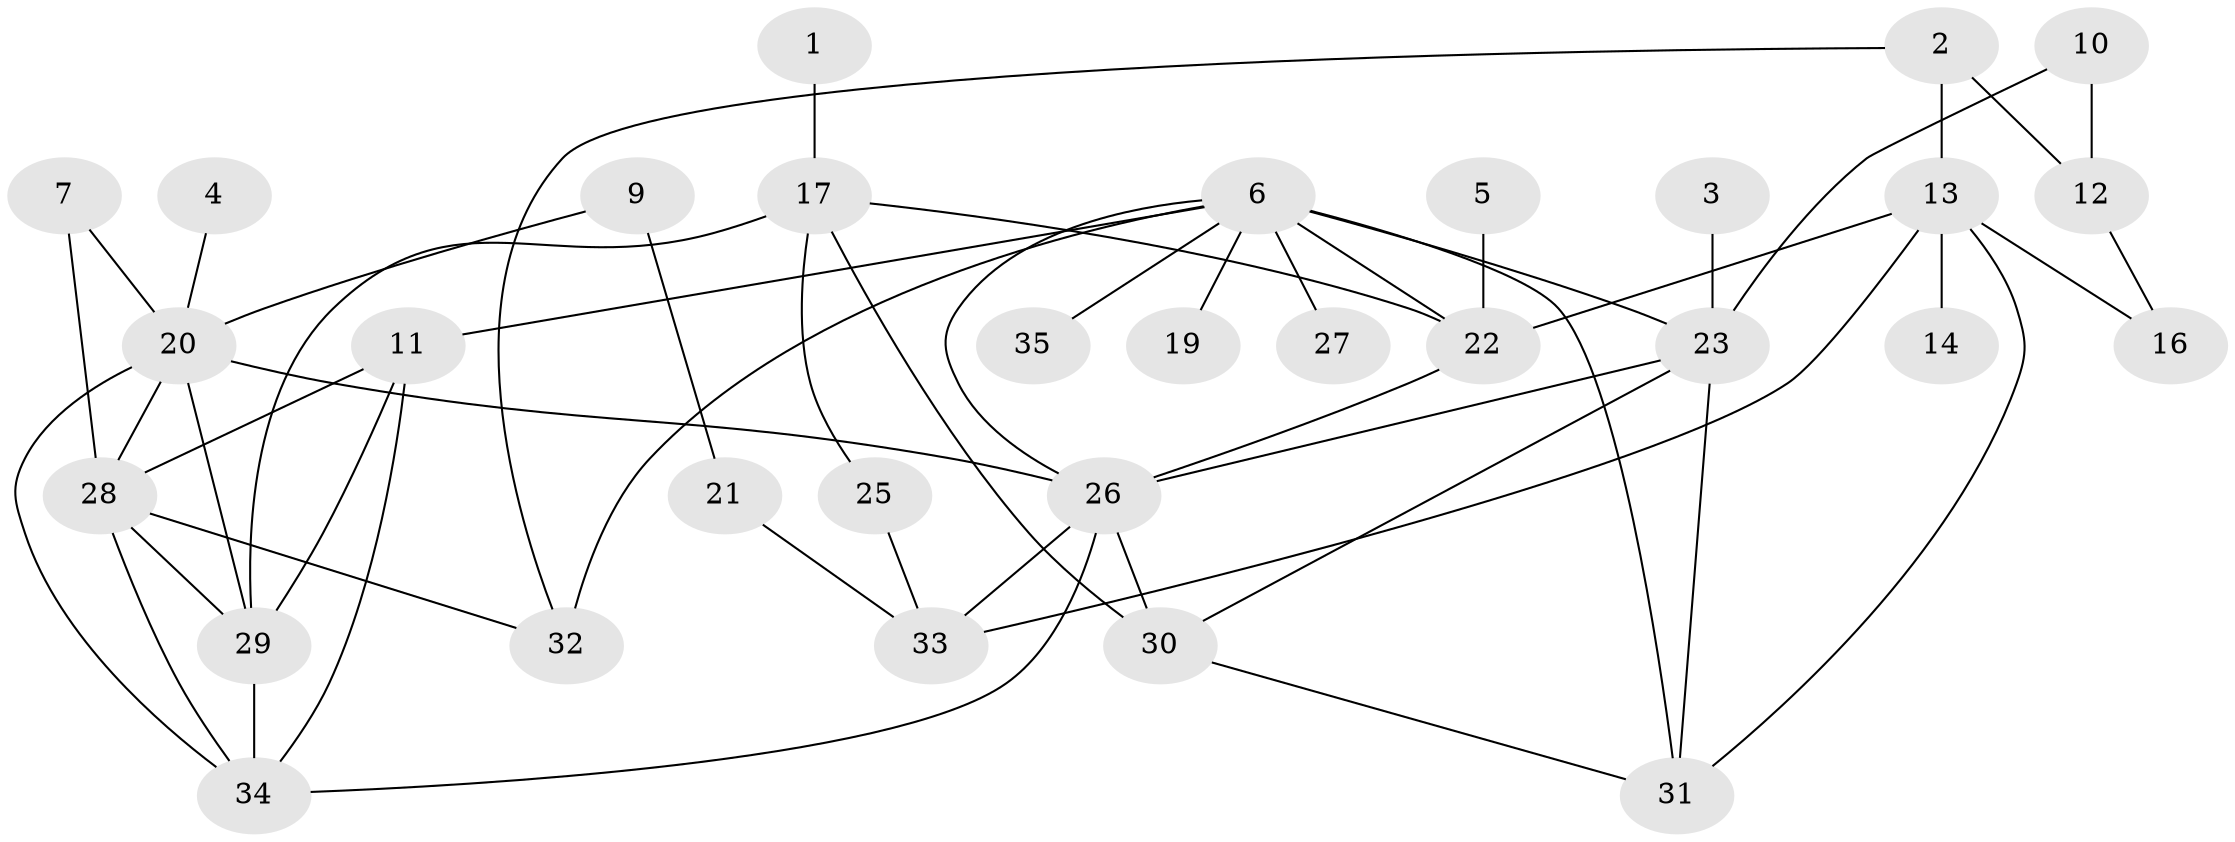 // original degree distribution, {1: 0.2, 3: 0.18571428571428572, 5: 0.04285714285714286, 2: 0.3142857142857143, 4: 0.17142857142857143, 0: 0.04285714285714286, 6: 0.04285714285714286}
// Generated by graph-tools (version 1.1) at 2025/49/03/09/25 03:49:14]
// undirected, 31 vertices, 53 edges
graph export_dot {
graph [start="1"]
  node [color=gray90,style=filled];
  1;
  2;
  3;
  4;
  5;
  6;
  7;
  9;
  10;
  11;
  12;
  13;
  14;
  16;
  17;
  19;
  20;
  21;
  22;
  23;
  25;
  26;
  27;
  28;
  29;
  30;
  31;
  32;
  33;
  34;
  35;
  1 -- 17 [weight=1.0];
  2 -- 12 [weight=1.0];
  2 -- 13 [weight=1.0];
  2 -- 32 [weight=1.0];
  3 -- 23 [weight=1.0];
  4 -- 20 [weight=1.0];
  5 -- 22 [weight=1.0];
  6 -- 11 [weight=1.0];
  6 -- 19 [weight=1.0];
  6 -- 22 [weight=2.0];
  6 -- 23 [weight=1.0];
  6 -- 26 [weight=1.0];
  6 -- 27 [weight=1.0];
  6 -- 31 [weight=1.0];
  6 -- 32 [weight=1.0];
  6 -- 35 [weight=1.0];
  7 -- 20 [weight=1.0];
  7 -- 28 [weight=1.0];
  9 -- 20 [weight=1.0];
  9 -- 21 [weight=1.0];
  10 -- 12 [weight=1.0];
  10 -- 23 [weight=1.0];
  11 -- 28 [weight=1.0];
  11 -- 29 [weight=1.0];
  11 -- 34 [weight=1.0];
  12 -- 16 [weight=1.0];
  13 -- 14 [weight=1.0];
  13 -- 16 [weight=1.0];
  13 -- 22 [weight=1.0];
  13 -- 31 [weight=1.0];
  13 -- 33 [weight=1.0];
  17 -- 22 [weight=1.0];
  17 -- 25 [weight=1.0];
  17 -- 29 [weight=1.0];
  17 -- 30 [weight=1.0];
  20 -- 26 [weight=1.0];
  20 -- 28 [weight=1.0];
  20 -- 29 [weight=1.0];
  20 -- 34 [weight=1.0];
  21 -- 33 [weight=1.0];
  22 -- 26 [weight=1.0];
  23 -- 26 [weight=1.0];
  23 -- 30 [weight=1.0];
  23 -- 31 [weight=1.0];
  25 -- 33 [weight=1.0];
  26 -- 30 [weight=1.0];
  26 -- 33 [weight=1.0];
  26 -- 34 [weight=1.0];
  28 -- 29 [weight=1.0];
  28 -- 32 [weight=1.0];
  28 -- 34 [weight=1.0];
  29 -- 34 [weight=1.0];
  30 -- 31 [weight=1.0];
}
